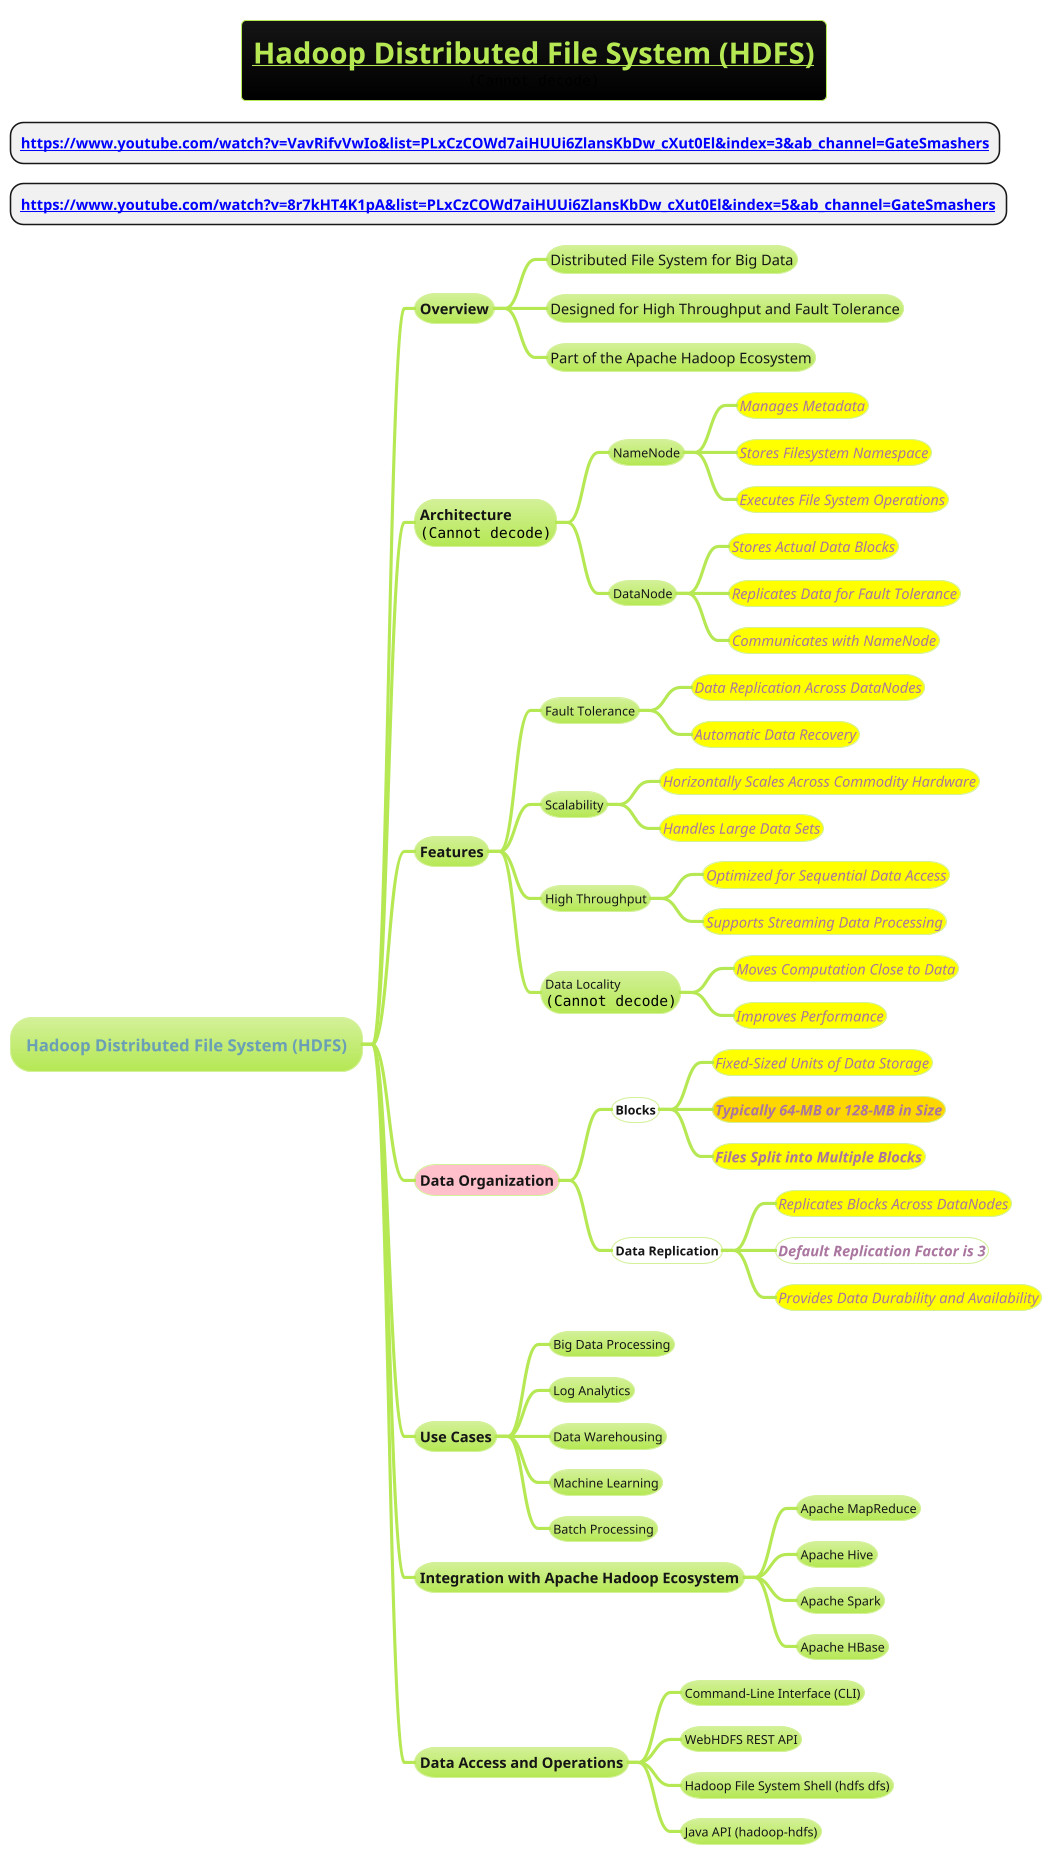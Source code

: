 @startmindmap
title =__Hadoop Distributed File System (HDFS)__\n<img:images/img_11.png>
* **[[https://www.youtube.com/watch?v=VavRifvVwIo&list=PLxCzCOWd7aiHUUi6ZlansKbDw_cXut0El&index=3&ab_channel=GateSmashers]]**
* **[[https://www.youtube.com/watch?v=8r7kHT4K1pA&list=PLxCzCOWd7aiHUUi6ZlansKbDw_cXut0El&index=5&ab_channel=GateSmashers]]**

!theme hacker

* Hadoop Distributed File System (HDFS)
** Overview
*** <size:14>Distributed File System for Big Data
*** <size:14>Designed for High Throughput and Fault Tolerance
*** <size:14>Part of the Apache Hadoop Ecosystem

** **Architecture**\n<img:images/img_10.png>
*** NameNode
****[#yellow] ====<size:14>Manages Metadata
****[#yellow] ====<size:14>Stores Filesystem Namespace
****[#yellow] ====<size:14>Executes File System Operations
*** DataNode
****[#yellow] ====<size:14>Stores Actual Data Blocks
****[#yellow] ====<size:14>Replicates Data for Fault Tolerance
****[#yellow] ====<size:14>Communicates with NameNode

** Features
*** Fault Tolerance
****[#yellow] ====<size:14>Data Replication Across DataNodes
****[#yellow] ====<size:14>Automatic Data Recovery
*** Scalability
****[#yellow] ====<size:14>Horizontally Scales Across Commodity Hardware
****[#yellow] ====<size:14>Handles Large Data Sets
*** High Throughput
****[#yellow] ====<size:14>Optimized for Sequential Data Access
****[#yellow] ====<size:14>Supports Streaming Data Processing
*** Data Locality\n<img:images/img_12.png>
****[#yellow] ====<size:14>Moves Computation Close to Data
****[#yellow] ====<size:14>Improves Performance

**[#pink] Data Organization
***[#white] **Blocks**
****[#yellow] ====<size:14>Fixed-Sized Units of Data Storage
****[#gold] ====<size:14>**Typically 64-MB or 128-MB in Size**
****[#yellow] ====<size:14>**Files Split into Multiple Blocks**
***[#white] **Data Replication**
****[#yellow] ====<size:14>Replicates Blocks Across DataNodes
****[#white] ====<size:14>**Default Replication Factor is 3**
****[#yellow] ====<size:14>Provides Data Durability and Availability

** Use Cases
*** Big Data Processing
*** Log Analytics
*** Data Warehousing
*** Machine Learning
*** Batch Processing

** Integration with Apache Hadoop Ecosystem
*** Apache MapReduce
*** Apache Hive
*** Apache Spark
*** Apache HBase

** Data Access and Operations
*** Command-Line Interface (CLI)
*** WebHDFS REST API
*** Hadoop File System Shell (hdfs dfs)
*** Java API (hadoop-hdfs)

@endmindmap
